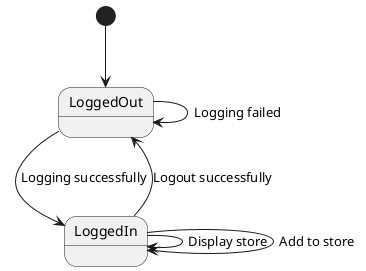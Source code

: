 @startuml
[*] --> LoggedOut

LoggedOut --> LoggedIn : Logging successfully
LoggedOut --> LoggedOut : Logging failed

LoggedIn --> LoggedIn : Display store
LoggedIn --> LoggedIn : Add to store
LoggedIn --> LoggedOut : Logout successfully

@enduml
